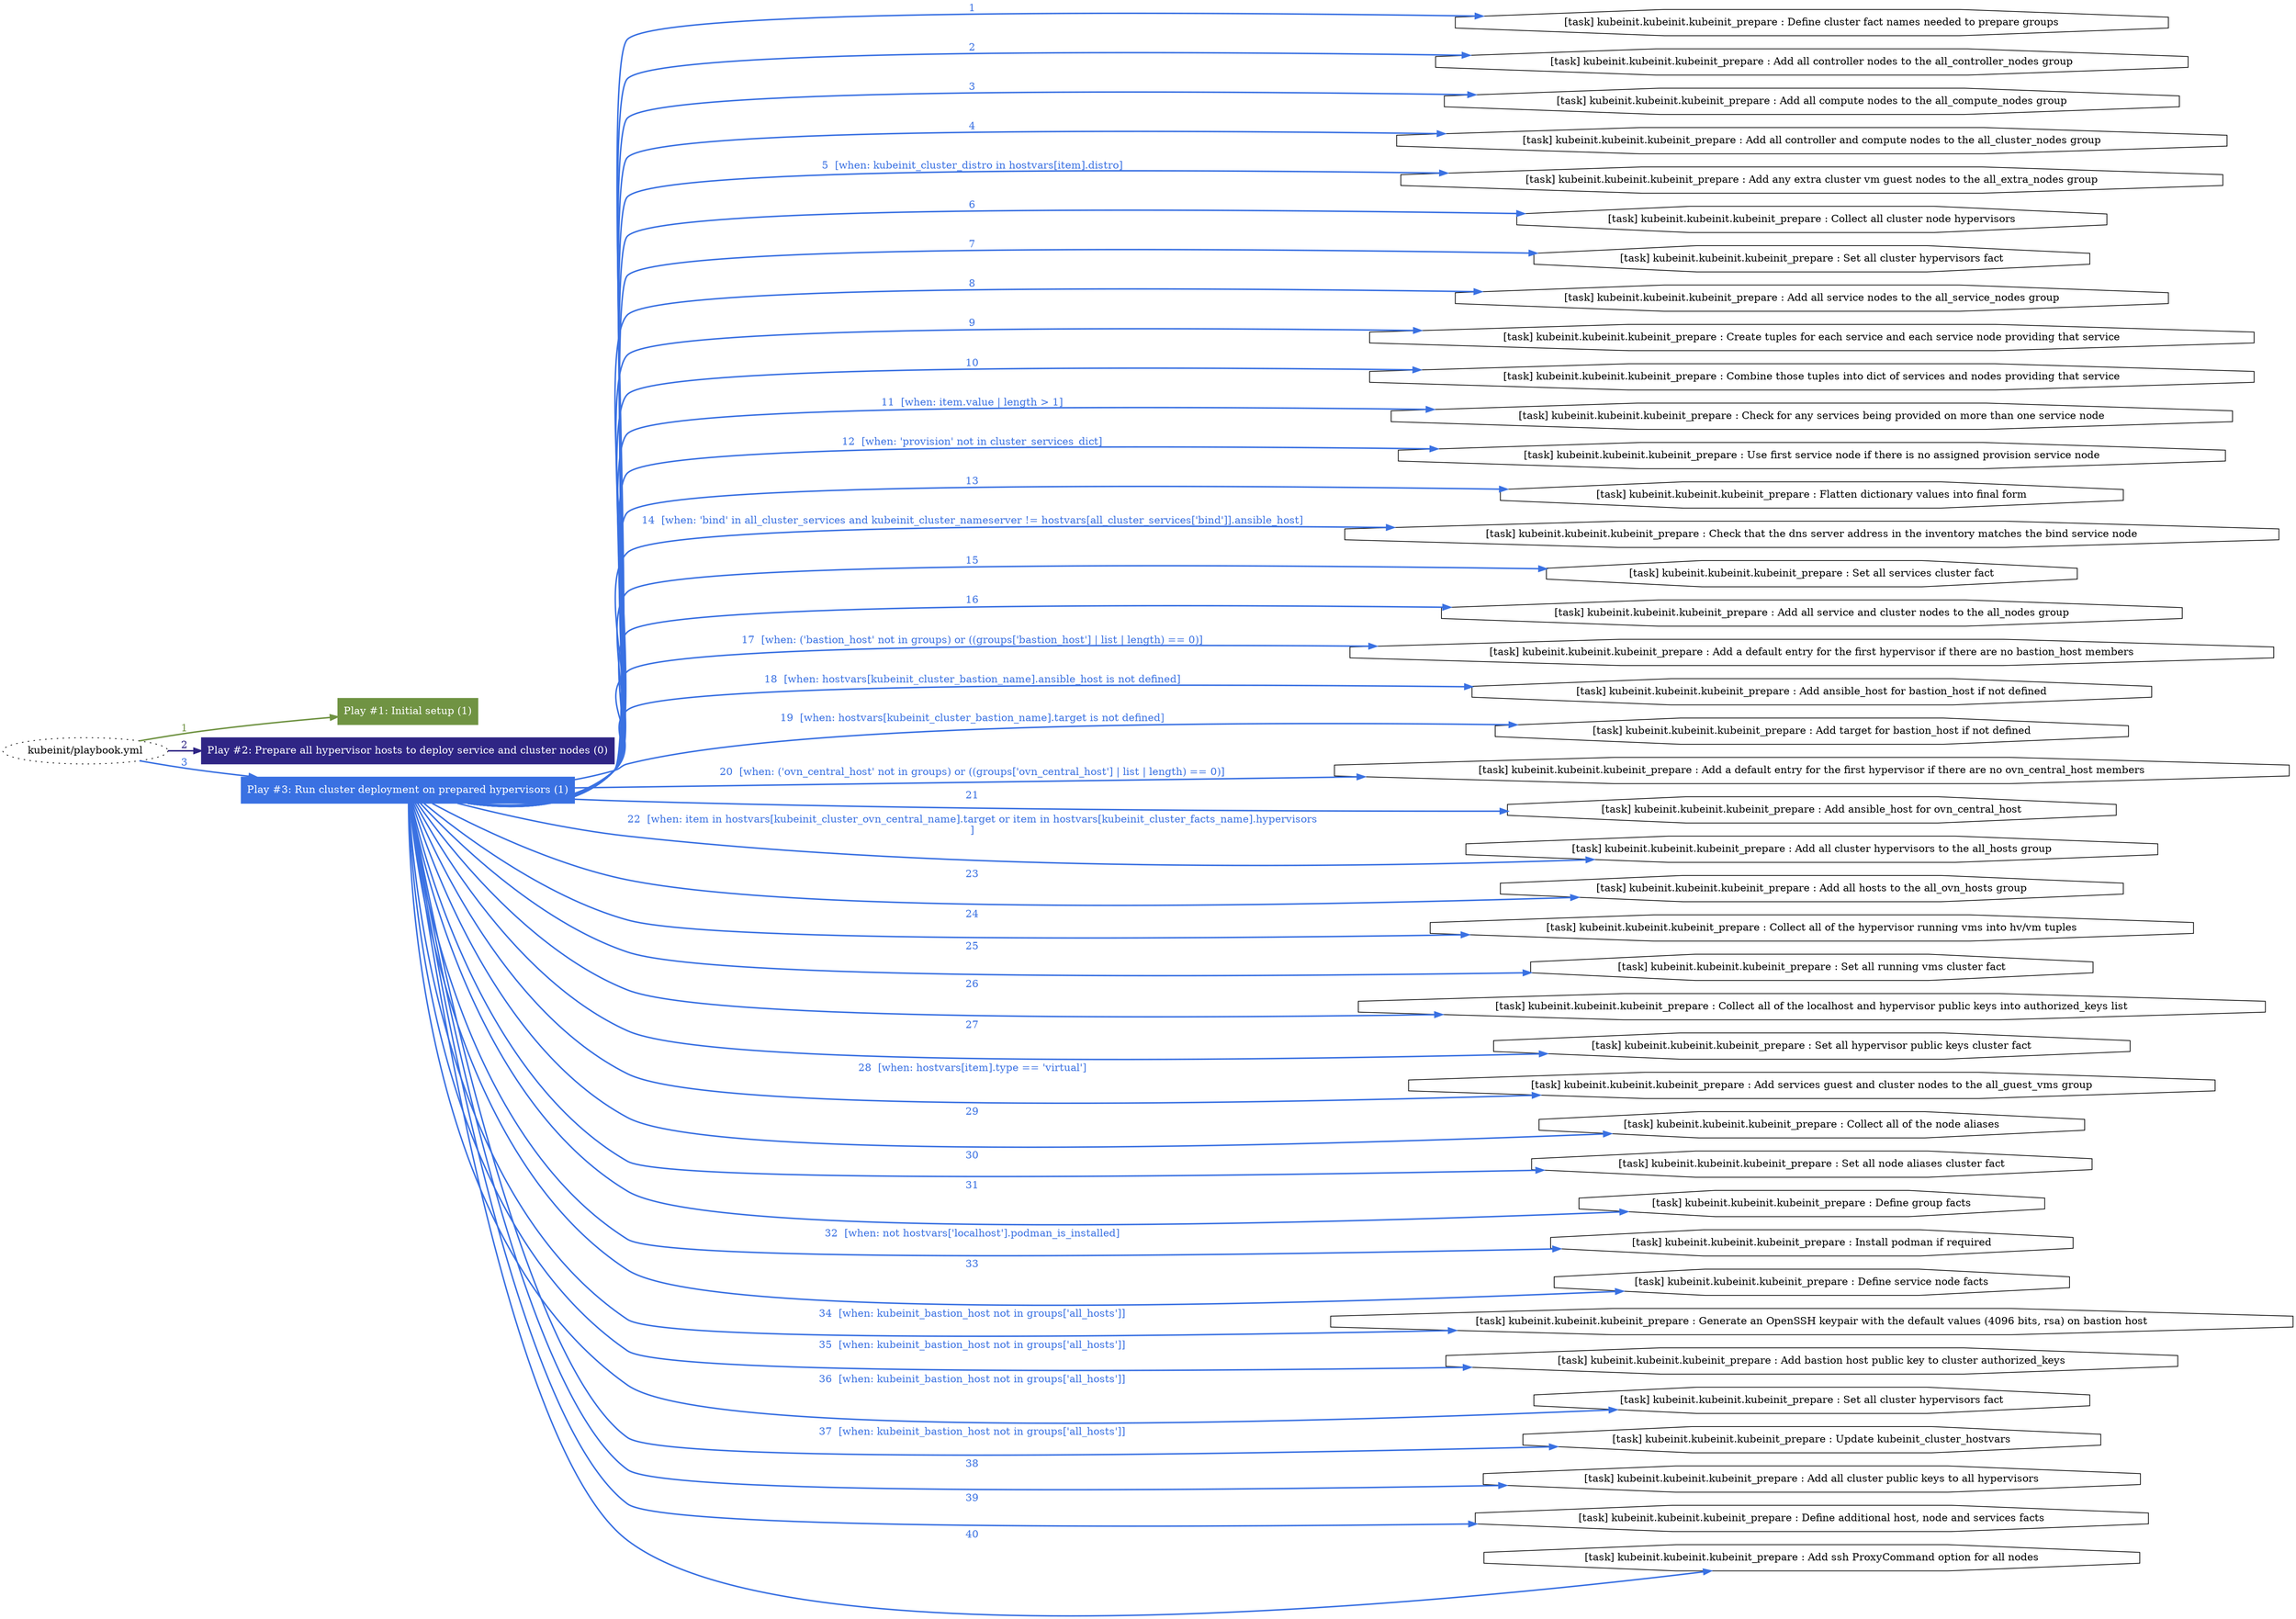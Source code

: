 digraph "kubeinit/playbook.yml "{
	graph [concentrate=true ordering=in rankdir=LR ratio=fill]
	edge [esep=5 sep=10]
	"kubeinit/playbook.yml" [id=root_node style=dotted]
	subgraph "Play #1: Initial setup (1) "{
		"Play #1: Initial setup (1)" [color="#709343" fontcolor="#ffffff" id="play_46d0c669-cf0d-499c-abc5-59c855883ecc" shape=box style=filled tooltip=localhost]
		"kubeinit/playbook.yml" -> "Play #1: Initial setup (1)" [label=1 color="#709343" fontcolor="#709343" id="edge_38a3375b-d8c3-4dbc-ab98-8b12c523d744" style=bold]
	}
	subgraph "Play #2: Prepare all hypervisor hosts to deploy service and cluster nodes (0) "{
		"Play #2: Prepare all hypervisor hosts to deploy service and cluster nodes (0)" [color="#2f2585" fontcolor="#ffffff" id="play_661e39c8-7fea-4990-9cf9-7520ddb1b6bc" shape=box style=filled tooltip=""]
		"kubeinit/playbook.yml" -> "Play #2: Prepare all hypervisor hosts to deploy service and cluster nodes (0)" [label=2 color="#2f2585" fontcolor="#2f2585" id="edge_74e3fc7b-7e2f-4d20-87fc-ae45cc636132" style=bold]
	}
	subgraph "Play #3: Run cluster deployment on prepared hypervisors (1) "{
		"Play #3: Run cluster deployment on prepared hypervisors (1)" [color="#3a71e2" fontcolor="#ffffff" id="play_3a30bd5a-f867-45ac-ab7b-614d256d2804" shape=box style=filled tooltip=localhost]
		"kubeinit/playbook.yml" -> "Play #3: Run cluster deployment on prepared hypervisors (1)" [label=3 color="#3a71e2" fontcolor="#3a71e2" id="edge_9ed30dc1-82e1-4eaa-a151-17a1e13a4d4c" style=bold]
		"task_d29fb2a8-f573-4905-bb5d-459d766a2008" [label="[task] kubeinit.kubeinit.kubeinit_prepare : Define cluster fact names needed to prepare groups" id="task_d29fb2a8-f573-4905-bb5d-459d766a2008" shape=octagon tooltip="[task] kubeinit.kubeinit.kubeinit_prepare : Define cluster fact names needed to prepare groups"]
		"Play #3: Run cluster deployment on prepared hypervisors (1)" -> "task_d29fb2a8-f573-4905-bb5d-459d766a2008" [label=1 color="#3a71e2" fontcolor="#3a71e2" id="edge_bf58cffc-4278-4d94-ae83-b7335e43bcb0" style=bold]
		"task_136fd2fc-cf1a-4ab8-b36b-bbbd2abeace2" [label="[task] kubeinit.kubeinit.kubeinit_prepare : Add all controller nodes to the all_controller_nodes group" id="task_136fd2fc-cf1a-4ab8-b36b-bbbd2abeace2" shape=octagon tooltip="[task] kubeinit.kubeinit.kubeinit_prepare : Add all controller nodes to the all_controller_nodes group"]
		"Play #3: Run cluster deployment on prepared hypervisors (1)" -> "task_136fd2fc-cf1a-4ab8-b36b-bbbd2abeace2" [label=2 color="#3a71e2" fontcolor="#3a71e2" id="edge_41524a02-d3f4-4b77-ac9d-62a1e717d390" style=bold]
		"task_85c7021b-d175-4d5d-b221-2b4564dc5ef9" [label="[task] kubeinit.kubeinit.kubeinit_prepare : Add all compute nodes to the all_compute_nodes group" id="task_85c7021b-d175-4d5d-b221-2b4564dc5ef9" shape=octagon tooltip="[task] kubeinit.kubeinit.kubeinit_prepare : Add all compute nodes to the all_compute_nodes group"]
		"Play #3: Run cluster deployment on prepared hypervisors (1)" -> "task_85c7021b-d175-4d5d-b221-2b4564dc5ef9" [label=3 color="#3a71e2" fontcolor="#3a71e2" id="edge_cf0e73b0-85f5-48f8-8676-e13e8ea2dab7" style=bold]
		"task_4609acb8-ac5e-4c15-acb2-1a4274844106" [label="[task] kubeinit.kubeinit.kubeinit_prepare : Add all controller and compute nodes to the all_cluster_nodes group" id="task_4609acb8-ac5e-4c15-acb2-1a4274844106" shape=octagon tooltip="[task] kubeinit.kubeinit.kubeinit_prepare : Add all controller and compute nodes to the all_cluster_nodes group"]
		"Play #3: Run cluster deployment on prepared hypervisors (1)" -> "task_4609acb8-ac5e-4c15-acb2-1a4274844106" [label=4 color="#3a71e2" fontcolor="#3a71e2" id="edge_9bc3367e-73cb-46ad-952b-5211de76d87d" style=bold]
		"task_f5f5404c-d456-4e20-84e9-12d4c95904a7" [label="[task] kubeinit.kubeinit.kubeinit_prepare : Add any extra cluster vm guest nodes to the all_extra_nodes group" id="task_f5f5404c-d456-4e20-84e9-12d4c95904a7" shape=octagon tooltip="[task] kubeinit.kubeinit.kubeinit_prepare : Add any extra cluster vm guest nodes to the all_extra_nodes group"]
		"Play #3: Run cluster deployment on prepared hypervisors (1)" -> "task_f5f5404c-d456-4e20-84e9-12d4c95904a7" [label="5  [when: kubeinit_cluster_distro in hostvars[item].distro]" color="#3a71e2" fontcolor="#3a71e2" id="edge_2e7e3641-3ed4-4e86-bcd0-8b2188c845ff" style=bold]
		"task_22db75ae-e205-4a5d-9248-a220f8b6b16d" [label="[task] kubeinit.kubeinit.kubeinit_prepare : Collect all cluster node hypervisors" id="task_22db75ae-e205-4a5d-9248-a220f8b6b16d" shape=octagon tooltip="[task] kubeinit.kubeinit.kubeinit_prepare : Collect all cluster node hypervisors"]
		"Play #3: Run cluster deployment on prepared hypervisors (1)" -> "task_22db75ae-e205-4a5d-9248-a220f8b6b16d" [label=6 color="#3a71e2" fontcolor="#3a71e2" id="edge_5b4cce7a-28cf-4085-87a8-b4c4c3feffec" style=bold]
		"task_f9fd64aa-7410-4fee-8065-60d7589be460" [label="[task] kubeinit.kubeinit.kubeinit_prepare : Set all cluster hypervisors fact" id="task_f9fd64aa-7410-4fee-8065-60d7589be460" shape=octagon tooltip="[task] kubeinit.kubeinit.kubeinit_prepare : Set all cluster hypervisors fact"]
		"Play #3: Run cluster deployment on prepared hypervisors (1)" -> "task_f9fd64aa-7410-4fee-8065-60d7589be460" [label=7 color="#3a71e2" fontcolor="#3a71e2" id="edge_8608ecb9-eb71-48ac-8547-99ca2a4817dd" style=bold]
		"task_b9e056c2-0107-41ef-8736-9c6e2ab520e1" [label="[task] kubeinit.kubeinit.kubeinit_prepare : Add all service nodes to the all_service_nodes group" id="task_b9e056c2-0107-41ef-8736-9c6e2ab520e1" shape=octagon tooltip="[task] kubeinit.kubeinit.kubeinit_prepare : Add all service nodes to the all_service_nodes group"]
		"Play #3: Run cluster deployment on prepared hypervisors (1)" -> "task_b9e056c2-0107-41ef-8736-9c6e2ab520e1" [label=8 color="#3a71e2" fontcolor="#3a71e2" id="edge_34a126f7-7d8e-4c7a-ad60-9648b4a36612" style=bold]
		"task_7d338631-c05f-4b7c-b4fd-c8bb3543feaa" [label="[task] kubeinit.kubeinit.kubeinit_prepare : Create tuples for each service and each service node providing that service" id="task_7d338631-c05f-4b7c-b4fd-c8bb3543feaa" shape=octagon tooltip="[task] kubeinit.kubeinit.kubeinit_prepare : Create tuples for each service and each service node providing that service"]
		"Play #3: Run cluster deployment on prepared hypervisors (1)" -> "task_7d338631-c05f-4b7c-b4fd-c8bb3543feaa" [label=9 color="#3a71e2" fontcolor="#3a71e2" id="edge_325f0cdb-bee3-4758-b2ff-2f0171fceafb" style=bold]
		"task_9cd7eaa3-9623-4ac0-9435-bca615a4f1f4" [label="[task] kubeinit.kubeinit.kubeinit_prepare : Combine those tuples into dict of services and nodes providing that service" id="task_9cd7eaa3-9623-4ac0-9435-bca615a4f1f4" shape=octagon tooltip="[task] kubeinit.kubeinit.kubeinit_prepare : Combine those tuples into dict of services and nodes providing that service"]
		"Play #3: Run cluster deployment on prepared hypervisors (1)" -> "task_9cd7eaa3-9623-4ac0-9435-bca615a4f1f4" [label=10 color="#3a71e2" fontcolor="#3a71e2" id="edge_8f39d971-bb68-4290-8cf7-d4929e30f39d" style=bold]
		"task_0967df1a-5a82-4f49-bfaa-5f9de09e29f9" [label="[task] kubeinit.kubeinit.kubeinit_prepare : Check for any services being provided on more than one service node" id="task_0967df1a-5a82-4f49-bfaa-5f9de09e29f9" shape=octagon tooltip="[task] kubeinit.kubeinit.kubeinit_prepare : Check for any services being provided on more than one service node"]
		"Play #3: Run cluster deployment on prepared hypervisors (1)" -> "task_0967df1a-5a82-4f49-bfaa-5f9de09e29f9" [label="11  [when: item.value | length > 1]" color="#3a71e2" fontcolor="#3a71e2" id="edge_bd401b78-5f25-4b7e-8f10-0e269a362d63" style=bold]
		"task_cca5eee0-e78d-4d1b-b2b7-746f43666974" [label="[task] kubeinit.kubeinit.kubeinit_prepare : Use first service node if there is no assigned provision service node" id="task_cca5eee0-e78d-4d1b-b2b7-746f43666974" shape=octagon tooltip="[task] kubeinit.kubeinit.kubeinit_prepare : Use first service node if there is no assigned provision service node"]
		"Play #3: Run cluster deployment on prepared hypervisors (1)" -> "task_cca5eee0-e78d-4d1b-b2b7-746f43666974" [label="12  [when: 'provision' not in cluster_services_dict]" color="#3a71e2" fontcolor="#3a71e2" id="edge_06ca1b90-7f18-4bad-bf01-2692d539aa2b" style=bold]
		"task_b4505531-56fd-4f6a-8808-4de8985dba49" [label="[task] kubeinit.kubeinit.kubeinit_prepare : Flatten dictionary values into final form" id="task_b4505531-56fd-4f6a-8808-4de8985dba49" shape=octagon tooltip="[task] kubeinit.kubeinit.kubeinit_prepare : Flatten dictionary values into final form"]
		"Play #3: Run cluster deployment on prepared hypervisors (1)" -> "task_b4505531-56fd-4f6a-8808-4de8985dba49" [label=13 color="#3a71e2" fontcolor="#3a71e2" id="edge_23ee8359-ad09-4a8a-bfcc-d6403367697a" style=bold]
		"task_95a441c4-479a-448b-89d9-7304512dc18c" [label="[task] kubeinit.kubeinit.kubeinit_prepare : Check that the dns server address in the inventory matches the bind service node" id="task_95a441c4-479a-448b-89d9-7304512dc18c" shape=octagon tooltip="[task] kubeinit.kubeinit.kubeinit_prepare : Check that the dns server address in the inventory matches the bind service node"]
		"Play #3: Run cluster deployment on prepared hypervisors (1)" -> "task_95a441c4-479a-448b-89d9-7304512dc18c" [label="14  [when: 'bind' in all_cluster_services and kubeinit_cluster_nameserver != hostvars[all_cluster_services['bind']].ansible_host]" color="#3a71e2" fontcolor="#3a71e2" id="edge_f79969bd-1351-48dd-9512-141a3a589ad2" style=bold]
		"task_d91b4ebc-6f63-4835-8042-430adf9b71d2" [label="[task] kubeinit.kubeinit.kubeinit_prepare : Set all services cluster fact" id="task_d91b4ebc-6f63-4835-8042-430adf9b71d2" shape=octagon tooltip="[task] kubeinit.kubeinit.kubeinit_prepare : Set all services cluster fact"]
		"Play #3: Run cluster deployment on prepared hypervisors (1)" -> "task_d91b4ebc-6f63-4835-8042-430adf9b71d2" [label=15 color="#3a71e2" fontcolor="#3a71e2" id="edge_9ee0b5cd-dd6c-460f-8c63-39500a4c2dd4" style=bold]
		"task_26bb2b78-e3b0-457a-8ecb-d3e5c86d077e" [label="[task] kubeinit.kubeinit.kubeinit_prepare : Add all service and cluster nodes to the all_nodes group" id="task_26bb2b78-e3b0-457a-8ecb-d3e5c86d077e" shape=octagon tooltip="[task] kubeinit.kubeinit.kubeinit_prepare : Add all service and cluster nodes to the all_nodes group"]
		"Play #3: Run cluster deployment on prepared hypervisors (1)" -> "task_26bb2b78-e3b0-457a-8ecb-d3e5c86d077e" [label=16 color="#3a71e2" fontcolor="#3a71e2" id="edge_6ab7f4a8-fffe-49c1-95ee-269c68d8809b" style=bold]
		"task_289e0fa4-69a3-4d80-a1e6-754fdd9e2b69" [label="[task] kubeinit.kubeinit.kubeinit_prepare : Add a default entry for the first hypervisor if there are no bastion_host members" id="task_289e0fa4-69a3-4d80-a1e6-754fdd9e2b69" shape=octagon tooltip="[task] kubeinit.kubeinit.kubeinit_prepare : Add a default entry for the first hypervisor if there are no bastion_host members"]
		"Play #3: Run cluster deployment on prepared hypervisors (1)" -> "task_289e0fa4-69a3-4d80-a1e6-754fdd9e2b69" [label="17  [when: ('bastion_host' not in groups) or ((groups['bastion_host'] | list | length) == 0)]" color="#3a71e2" fontcolor="#3a71e2" id="edge_be8c35cf-fdc2-497d-8eee-1f2631be618a" style=bold]
		"task_3b5e00fc-d783-4a0d-867c-4800878f331f" [label="[task] kubeinit.kubeinit.kubeinit_prepare : Add ansible_host for bastion_host if not defined" id="task_3b5e00fc-d783-4a0d-867c-4800878f331f" shape=octagon tooltip="[task] kubeinit.kubeinit.kubeinit_prepare : Add ansible_host for bastion_host if not defined"]
		"Play #3: Run cluster deployment on prepared hypervisors (1)" -> "task_3b5e00fc-d783-4a0d-867c-4800878f331f" [label="18  [when: hostvars[kubeinit_cluster_bastion_name].ansible_host is not defined]" color="#3a71e2" fontcolor="#3a71e2" id="edge_c6016f8d-276a-41ff-ae79-0e824ce5a522" style=bold]
		"task_c71b81af-b837-4327-868a-a4c9b32517f8" [label="[task] kubeinit.kubeinit.kubeinit_prepare : Add target for bastion_host if not defined" id="task_c71b81af-b837-4327-868a-a4c9b32517f8" shape=octagon tooltip="[task] kubeinit.kubeinit.kubeinit_prepare : Add target for bastion_host if not defined"]
		"Play #3: Run cluster deployment on prepared hypervisors (1)" -> "task_c71b81af-b837-4327-868a-a4c9b32517f8" [label="19  [when: hostvars[kubeinit_cluster_bastion_name].target is not defined]" color="#3a71e2" fontcolor="#3a71e2" id="edge_160c9506-bc8c-49c7-bb0e-080c55c0d654" style=bold]
		"task_59a62f5e-d7f1-405d-968b-4457747336c1" [label="[task] kubeinit.kubeinit.kubeinit_prepare : Add a default entry for the first hypervisor if there are no ovn_central_host members" id="task_59a62f5e-d7f1-405d-968b-4457747336c1" shape=octagon tooltip="[task] kubeinit.kubeinit.kubeinit_prepare : Add a default entry for the first hypervisor if there are no ovn_central_host members"]
		"Play #3: Run cluster deployment on prepared hypervisors (1)" -> "task_59a62f5e-d7f1-405d-968b-4457747336c1" [label="20  [when: ('ovn_central_host' not in groups) or ((groups['ovn_central_host'] | list | length) == 0)]" color="#3a71e2" fontcolor="#3a71e2" id="edge_2aaf6d36-d360-427d-99dc-dbc0e0ed1d56" style=bold]
		"task_448bdcb4-4256-4d4a-a0bc-9d661cbd54e3" [label="[task] kubeinit.kubeinit.kubeinit_prepare : Add ansible_host for ovn_central_host" id="task_448bdcb4-4256-4d4a-a0bc-9d661cbd54e3" shape=octagon tooltip="[task] kubeinit.kubeinit.kubeinit_prepare : Add ansible_host for ovn_central_host"]
		"Play #3: Run cluster deployment on prepared hypervisors (1)" -> "task_448bdcb4-4256-4d4a-a0bc-9d661cbd54e3" [label=21 color="#3a71e2" fontcolor="#3a71e2" id="edge_92b2060e-1ce8-495c-9648-16f3b12a21f7" style=bold]
		"task_5058b202-85da-428e-b761-87ddc4c69dea" [label="[task] kubeinit.kubeinit.kubeinit_prepare : Add all cluster hypervisors to the all_hosts group" id="task_5058b202-85da-428e-b761-87ddc4c69dea" shape=octagon tooltip="[task] kubeinit.kubeinit.kubeinit_prepare : Add all cluster hypervisors to the all_hosts group"]
		"Play #3: Run cluster deployment on prepared hypervisors (1)" -> "task_5058b202-85da-428e-b761-87ddc4c69dea" [label="22  [when: item in hostvars[kubeinit_cluster_ovn_central_name].target or item in hostvars[kubeinit_cluster_facts_name].hypervisors
]" color="#3a71e2" fontcolor="#3a71e2" id="edge_136fdcca-c758-4da6-a495-9740554510fb" style=bold]
		"task_c110e3fc-cc00-48cd-b32c-596d184ec05c" [label="[task] kubeinit.kubeinit.kubeinit_prepare : Add all hosts to the all_ovn_hosts group" id="task_c110e3fc-cc00-48cd-b32c-596d184ec05c" shape=octagon tooltip="[task] kubeinit.kubeinit.kubeinit_prepare : Add all hosts to the all_ovn_hosts group"]
		"Play #3: Run cluster deployment on prepared hypervisors (1)" -> "task_c110e3fc-cc00-48cd-b32c-596d184ec05c" [label=23 color="#3a71e2" fontcolor="#3a71e2" id="edge_41b61285-b334-4e19-bd39-85dcd2dba850" style=bold]
		"task_49491c35-884e-4285-87f4-08351206a917" [label="[task] kubeinit.kubeinit.kubeinit_prepare : Collect all of the hypervisor running vms into hv/vm tuples" id="task_49491c35-884e-4285-87f4-08351206a917" shape=octagon tooltip="[task] kubeinit.kubeinit.kubeinit_prepare : Collect all of the hypervisor running vms into hv/vm tuples"]
		"Play #3: Run cluster deployment on prepared hypervisors (1)" -> "task_49491c35-884e-4285-87f4-08351206a917" [label=24 color="#3a71e2" fontcolor="#3a71e2" id="edge_49f712bd-96c4-4479-a031-3d348e5b6eee" style=bold]
		"task_00124759-d355-4ac9-9aa2-dc302fe3f6f4" [label="[task] kubeinit.kubeinit.kubeinit_prepare : Set all running vms cluster fact" id="task_00124759-d355-4ac9-9aa2-dc302fe3f6f4" shape=octagon tooltip="[task] kubeinit.kubeinit.kubeinit_prepare : Set all running vms cluster fact"]
		"Play #3: Run cluster deployment on prepared hypervisors (1)" -> "task_00124759-d355-4ac9-9aa2-dc302fe3f6f4" [label=25 color="#3a71e2" fontcolor="#3a71e2" id="edge_968b2a2e-c6cb-4efe-bcca-29a01856053a" style=bold]
		"task_6f35845c-2b8c-4386-92af-8a52ea7f6887" [label="[task] kubeinit.kubeinit.kubeinit_prepare : Collect all of the localhost and hypervisor public keys into authorized_keys list" id="task_6f35845c-2b8c-4386-92af-8a52ea7f6887" shape=octagon tooltip="[task] kubeinit.kubeinit.kubeinit_prepare : Collect all of the localhost and hypervisor public keys into authorized_keys list"]
		"Play #3: Run cluster deployment on prepared hypervisors (1)" -> "task_6f35845c-2b8c-4386-92af-8a52ea7f6887" [label=26 color="#3a71e2" fontcolor="#3a71e2" id="edge_7ce6240c-71ef-4aff-a0f9-cf2fc9ac5057" style=bold]
		"task_3699797b-513e-4ecf-a6e2-6ef75ae337f6" [label="[task] kubeinit.kubeinit.kubeinit_prepare : Set all hypervisor public keys cluster fact" id="task_3699797b-513e-4ecf-a6e2-6ef75ae337f6" shape=octagon tooltip="[task] kubeinit.kubeinit.kubeinit_prepare : Set all hypervisor public keys cluster fact"]
		"Play #3: Run cluster deployment on prepared hypervisors (1)" -> "task_3699797b-513e-4ecf-a6e2-6ef75ae337f6" [label=27 color="#3a71e2" fontcolor="#3a71e2" id="edge_7525bf05-9d18-43df-8b96-9281f6acf81d" style=bold]
		"task_588fb4a2-4294-45d2-809b-3e64985d3441" [label="[task] kubeinit.kubeinit.kubeinit_prepare : Add services guest and cluster nodes to the all_guest_vms group" id="task_588fb4a2-4294-45d2-809b-3e64985d3441" shape=octagon tooltip="[task] kubeinit.kubeinit.kubeinit_prepare : Add services guest and cluster nodes to the all_guest_vms group"]
		"Play #3: Run cluster deployment on prepared hypervisors (1)" -> "task_588fb4a2-4294-45d2-809b-3e64985d3441" [label="28  [when: hostvars[item].type == 'virtual']" color="#3a71e2" fontcolor="#3a71e2" id="edge_f12df3e7-f368-4cc7-a851-beec63ea83dd" style=bold]
		"task_9ce2a5f1-e270-4063-a751-782735e4b0f9" [label="[task] kubeinit.kubeinit.kubeinit_prepare : Collect all of the node aliases" id="task_9ce2a5f1-e270-4063-a751-782735e4b0f9" shape=octagon tooltip="[task] kubeinit.kubeinit.kubeinit_prepare : Collect all of the node aliases"]
		"Play #3: Run cluster deployment on prepared hypervisors (1)" -> "task_9ce2a5f1-e270-4063-a751-782735e4b0f9" [label=29 color="#3a71e2" fontcolor="#3a71e2" id="edge_f5bfb1cc-ce10-438b-8f14-79e1c6e43d3e" style=bold]
		"task_d92e2760-3b35-4fed-b8ab-b7b65943343a" [label="[task] kubeinit.kubeinit.kubeinit_prepare : Set all node aliases cluster fact" id="task_d92e2760-3b35-4fed-b8ab-b7b65943343a" shape=octagon tooltip="[task] kubeinit.kubeinit.kubeinit_prepare : Set all node aliases cluster fact"]
		"Play #3: Run cluster deployment on prepared hypervisors (1)" -> "task_d92e2760-3b35-4fed-b8ab-b7b65943343a" [label=30 color="#3a71e2" fontcolor="#3a71e2" id="edge_cda84137-8da3-43aa-a3c1-e7adb5e9fa6c" style=bold]
		"task_612e1831-63fc-46e0-a468-92db95056ad8" [label="[task] kubeinit.kubeinit.kubeinit_prepare : Define group facts" id="task_612e1831-63fc-46e0-a468-92db95056ad8" shape=octagon tooltip="[task] kubeinit.kubeinit.kubeinit_prepare : Define group facts"]
		"Play #3: Run cluster deployment on prepared hypervisors (1)" -> "task_612e1831-63fc-46e0-a468-92db95056ad8" [label=31 color="#3a71e2" fontcolor="#3a71e2" id="edge_7d630dc3-6c53-4b62-8cbe-3c2f3a3b9a03" style=bold]
		"task_f2a62086-3aad-473c-8be4-465fbccd5a7a" [label="[task] kubeinit.kubeinit.kubeinit_prepare : Install podman if required" id="task_f2a62086-3aad-473c-8be4-465fbccd5a7a" shape=octagon tooltip="[task] kubeinit.kubeinit.kubeinit_prepare : Install podman if required"]
		"Play #3: Run cluster deployment on prepared hypervisors (1)" -> "task_f2a62086-3aad-473c-8be4-465fbccd5a7a" [label="32  [when: not hostvars['localhost'].podman_is_installed]" color="#3a71e2" fontcolor="#3a71e2" id="edge_026ca5ae-2956-458f-afe2-b15c1e3fa5a4" style=bold]
		"task_a81f8f97-a88a-47be-832e-530428560f7c" [label="[task] kubeinit.kubeinit.kubeinit_prepare : Define service node facts" id="task_a81f8f97-a88a-47be-832e-530428560f7c" shape=octagon tooltip="[task] kubeinit.kubeinit.kubeinit_prepare : Define service node facts"]
		"Play #3: Run cluster deployment on prepared hypervisors (1)" -> "task_a81f8f97-a88a-47be-832e-530428560f7c" [label=33 color="#3a71e2" fontcolor="#3a71e2" id="edge_2d2320e7-900e-4507-af74-c4d130ab714d" style=bold]
		"task_01257e61-6a99-4423-8526-173b44c8ac95" [label="[task] kubeinit.kubeinit.kubeinit_prepare : Generate an OpenSSH keypair with the default values (4096 bits, rsa) on bastion host" id="task_01257e61-6a99-4423-8526-173b44c8ac95" shape=octagon tooltip="[task] kubeinit.kubeinit.kubeinit_prepare : Generate an OpenSSH keypair with the default values (4096 bits, rsa) on bastion host"]
		"Play #3: Run cluster deployment on prepared hypervisors (1)" -> "task_01257e61-6a99-4423-8526-173b44c8ac95" [label="34  [when: kubeinit_bastion_host not in groups['all_hosts']]" color="#3a71e2" fontcolor="#3a71e2" id="edge_5fb19865-300e-4a66-ad3b-7116d20b8c40" style=bold]
		"task_5334027a-d493-4c18-b449-db46dfd4a554" [label="[task] kubeinit.kubeinit.kubeinit_prepare : Add bastion host public key to cluster authorized_keys" id="task_5334027a-d493-4c18-b449-db46dfd4a554" shape=octagon tooltip="[task] kubeinit.kubeinit.kubeinit_prepare : Add bastion host public key to cluster authorized_keys"]
		"Play #3: Run cluster deployment on prepared hypervisors (1)" -> "task_5334027a-d493-4c18-b449-db46dfd4a554" [label="35  [when: kubeinit_bastion_host not in groups['all_hosts']]" color="#3a71e2" fontcolor="#3a71e2" id="edge_7b1630ee-f9d8-4739-9f27-a70373d9678d" style=bold]
		"task_a0506c4f-403f-41b3-8942-886cc14dc420" [label="[task] kubeinit.kubeinit.kubeinit_prepare : Set all cluster hypervisors fact" id="task_a0506c4f-403f-41b3-8942-886cc14dc420" shape=octagon tooltip="[task] kubeinit.kubeinit.kubeinit_prepare : Set all cluster hypervisors fact"]
		"Play #3: Run cluster deployment on prepared hypervisors (1)" -> "task_a0506c4f-403f-41b3-8942-886cc14dc420" [label="36  [when: kubeinit_bastion_host not in groups['all_hosts']]" color="#3a71e2" fontcolor="#3a71e2" id="edge_ef43d940-3cb8-4888-b182-0d83ab37a47e" style=bold]
		"task_e20e62ee-c1a2-475f-b293-466350a8c58a" [label="[task] kubeinit.kubeinit.kubeinit_prepare : Update kubeinit_cluster_hostvars" id="task_e20e62ee-c1a2-475f-b293-466350a8c58a" shape=octagon tooltip="[task] kubeinit.kubeinit.kubeinit_prepare : Update kubeinit_cluster_hostvars"]
		"Play #3: Run cluster deployment on prepared hypervisors (1)" -> "task_e20e62ee-c1a2-475f-b293-466350a8c58a" [label="37  [when: kubeinit_bastion_host not in groups['all_hosts']]" color="#3a71e2" fontcolor="#3a71e2" id="edge_e5756096-a7d6-4974-ad71-448309b30626" style=bold]
		"task_695c6d99-e428-403f-9b37-d7c239c7d36e" [label="[task] kubeinit.kubeinit.kubeinit_prepare : Add all cluster public keys to all hypervisors" id="task_695c6d99-e428-403f-9b37-d7c239c7d36e" shape=octagon tooltip="[task] kubeinit.kubeinit.kubeinit_prepare : Add all cluster public keys to all hypervisors"]
		"Play #3: Run cluster deployment on prepared hypervisors (1)" -> "task_695c6d99-e428-403f-9b37-d7c239c7d36e" [label=38 color="#3a71e2" fontcolor="#3a71e2" id="edge_7b913c8d-e999-4bb7-a66e-0a4335b20d06" style=bold]
		"task_b54b9ee8-e27c-422c-b291-175babbb4fee" [label="[task] kubeinit.kubeinit.kubeinit_prepare : Define additional host, node and services facts" id="task_b54b9ee8-e27c-422c-b291-175babbb4fee" shape=octagon tooltip="[task] kubeinit.kubeinit.kubeinit_prepare : Define additional host, node and services facts"]
		"Play #3: Run cluster deployment on prepared hypervisors (1)" -> "task_b54b9ee8-e27c-422c-b291-175babbb4fee" [label=39 color="#3a71e2" fontcolor="#3a71e2" id="edge_d5787bb2-f1b9-4ede-8a13-2dec159b0079" style=bold]
		"task_68e961b8-2a79-4d68-9962-f46c6f7acf94" [label="[task] kubeinit.kubeinit.kubeinit_prepare : Add ssh ProxyCommand option for all nodes" id="task_68e961b8-2a79-4d68-9962-f46c6f7acf94" shape=octagon tooltip="[task] kubeinit.kubeinit.kubeinit_prepare : Add ssh ProxyCommand option for all nodes"]
		"Play #3: Run cluster deployment on prepared hypervisors (1)" -> "task_68e961b8-2a79-4d68-9962-f46c6f7acf94" [label=40 color="#3a71e2" fontcolor="#3a71e2" id="edge_61955497-6a32-4fbe-bc86-fd420a2a136e" style=bold]
	}
}
